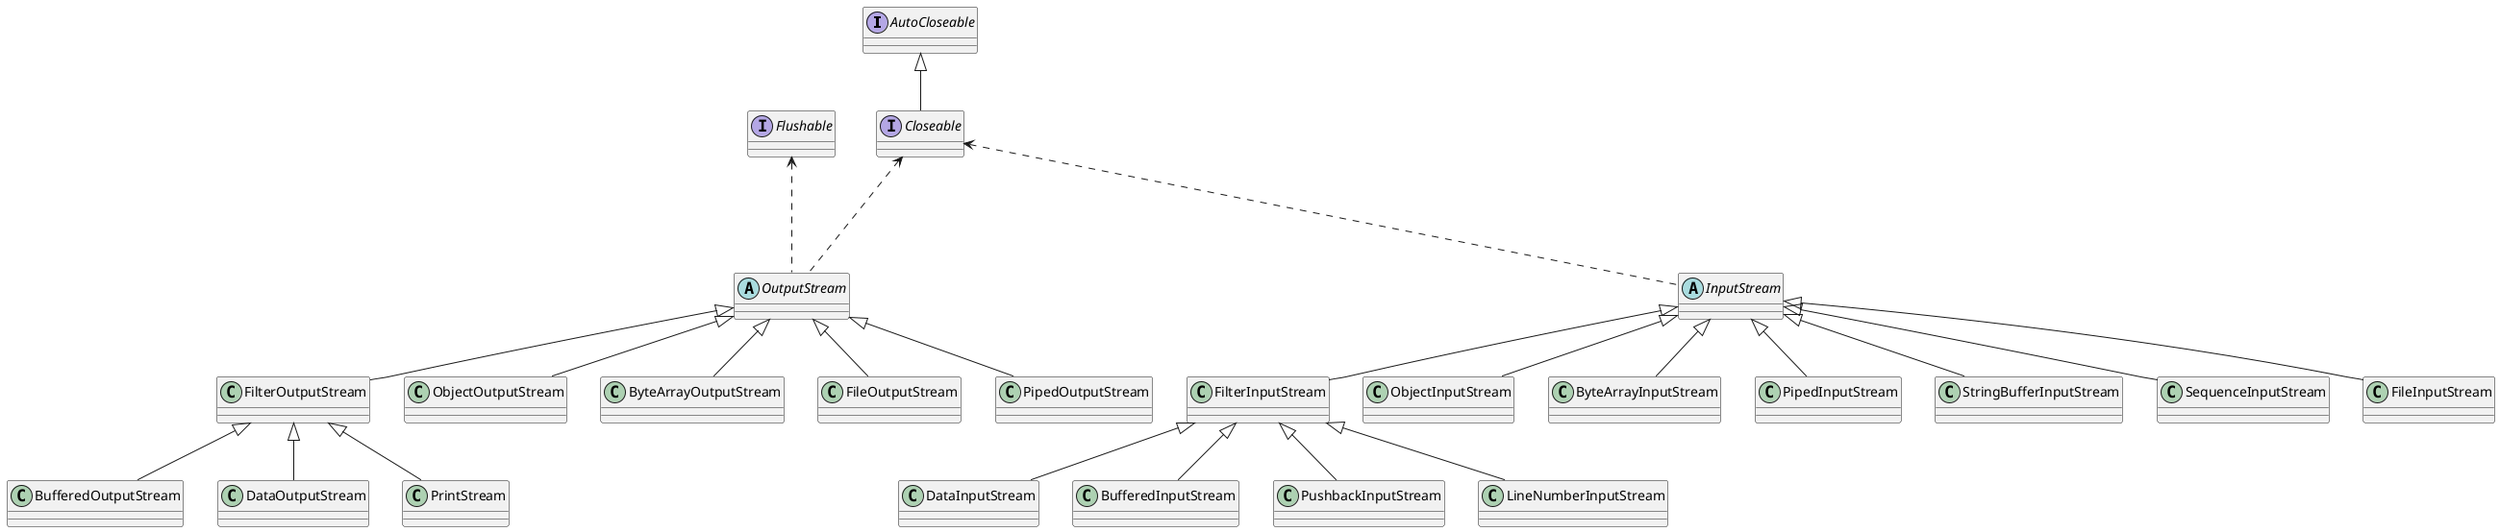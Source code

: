 @startuml
interface AutoCloseable
interface Closeable
interface Flushable
abstract class InputStream
abstract class OutputStream
class ObjectInputStream
class ByteArrayInputStream
class PipedInputStream
class StringBufferInputStream
class FilterInputStream
class SequenceInputStream
class FileInputStream
class DataInputStream
class BufferedInputStream
class PushbackInputStream
class LineNumberInputStream
class ObjectOutputStream
class ByteArrayOutputStream
class FileOutputStream
class FilterOutputStream
class PipedOutputStream
class BufferedOutputStream
class DataOutputStream
class PrintStream


Closeable -up-|> AutoCloseable
InputStream -up..> Closeable
OutputStream -up..> Closeable
OutputStream -up..> Flushable
ObjectInputStream -up-|> InputStream
ByteArrayInputStream -up-|> InputStream
PipedInputStream -up-|> InputStream
StringBufferInputStream -up-|> InputStream
FilterInputStream -up-|> InputStream
SequenceInputStream -up-|> InputStream
FileInputStream -up-|> InputStream
DataInputStream -up-|> FilterInputStream
BufferedInputStream -up-|> FilterInputStream
PushbackInputStream -up-|> FilterInputStream
LineNumberInputStream -up-|> FilterInputStream
ByteArrayOutputStream -up-|> OutputStream
ObjectOutputStream -up-|> OutputStream
FileOutputStream -up-|> OutputStream
FilterOutputStream -up-|> OutputStream
PipedOutputStream -up-|> OutputStream
BufferedOutputStream -up-|> FilterOutputStream
DataOutputStream -up-|> FilterOutputStream
PrintStream -up-|> FilterOutputStream



@enduml